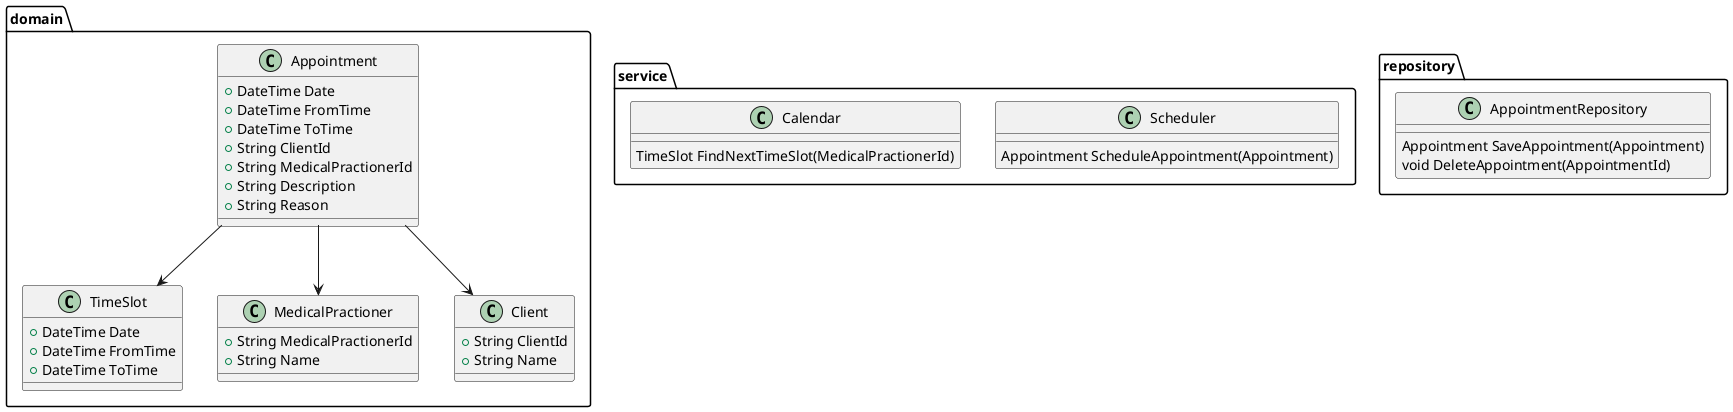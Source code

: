 @startuml Appointment Scheduler Class Diagram

namespace domain {

    class TimeSlot {
        + DateTime Date
        + DateTime FromTime
        + DateTime ToTime
    }

    class Appointment {
        + DateTime Date
        + DateTime FromTime
        + DateTime ToTime
        + String ClientId
        + String MedicalPractionerId
        + String Description
        + String Reason
    }

    class MedicalPractioner {
        + String MedicalPractionerId
        + String Name
    }

    class Client {
        + String ClientId
        + String Name
    }

    Appointment -d-> TimeSlot
    Appointment -d-> Client
    Appointment -d-> MedicalPractioner
}

namespace service {

    class Scheduler {
        Appointment ScheduleAppointment(Appointment)
    }

    class Calendar {
        TimeSlot FindNextTimeSlot(MedicalPractionerId)
    }
}

namespace repository {

    class AppointmentRepository {
        Appointment SaveAppointment(Appointment)
        void DeleteAppointment(AppointmentId)
    }

}

' domain -d-> service
' service -d-> repository

@enduml